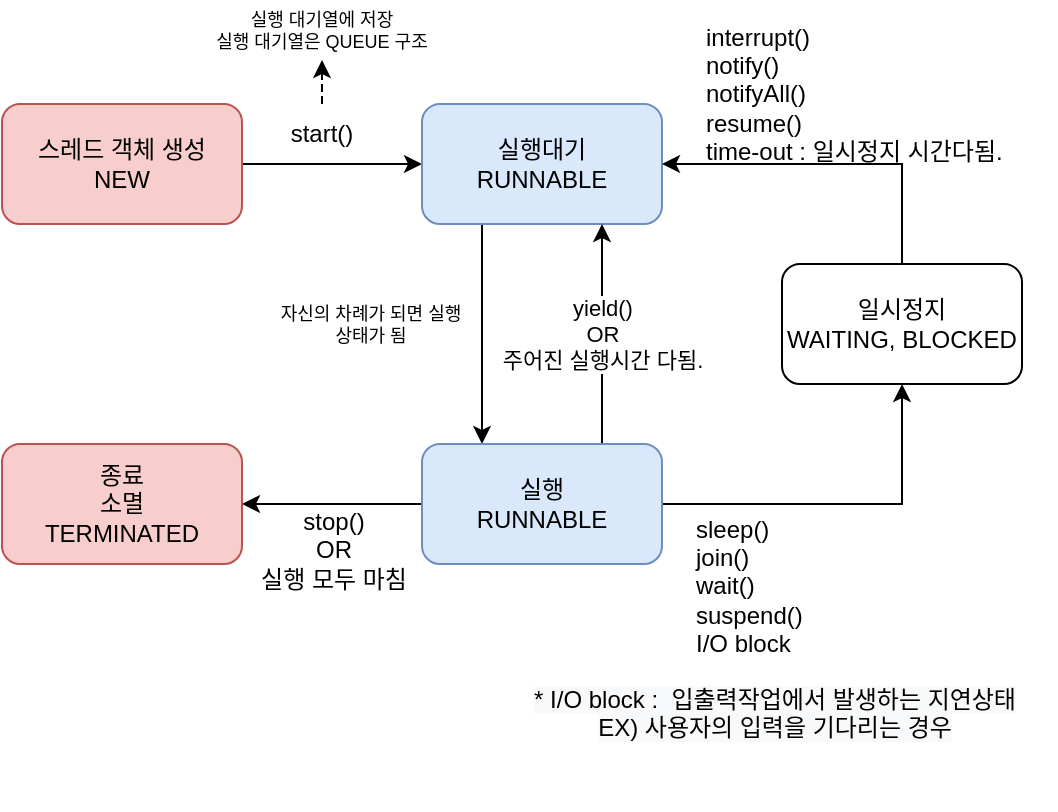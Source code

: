 <mxfile version="15.6.8" type="github">
  <diagram id="qTan8aYv9SdgYgfNz9hJ" name="Page-1">
    <mxGraphModel dx="904" dy="435" grid="0" gridSize="10" guides="1" tooltips="1" connect="1" arrows="1" fold="1" page="1" pageScale="1" pageWidth="827" pageHeight="1169" math="0" shadow="0">
      <root>
        <mxCell id="0" />
        <mxCell id="1" parent="0" />
        <mxCell id="BVaIcda5pK7n5WSCqfQQ-6" style="edgeStyle=orthogonalEdgeStyle;rounded=0;orthogonalLoop=1;jettySize=auto;html=1;exitX=1;exitY=0.5;exitDx=0;exitDy=0;entryX=0;entryY=0.5;entryDx=0;entryDy=0;" edge="1" parent="1" source="BVaIcda5pK7n5WSCqfQQ-1" target="BVaIcda5pK7n5WSCqfQQ-2">
          <mxGeometry relative="1" as="geometry" />
        </mxCell>
        <mxCell id="BVaIcda5pK7n5WSCqfQQ-1" value="스레드 객체 생성&lt;br&gt;NEW" style="rounded=1;whiteSpace=wrap;html=1;fillColor=#f8cecc;strokeColor=#b85450;" vertex="1" parent="1">
          <mxGeometry x="50" y="150" width="120" height="60" as="geometry" />
        </mxCell>
        <mxCell id="BVaIcda5pK7n5WSCqfQQ-7" style="edgeStyle=orthogonalEdgeStyle;rounded=0;orthogonalLoop=1;jettySize=auto;html=1;exitX=0.25;exitY=1;exitDx=0;exitDy=0;entryX=0.25;entryY=0;entryDx=0;entryDy=0;" edge="1" parent="1" source="BVaIcda5pK7n5WSCqfQQ-2" target="BVaIcda5pK7n5WSCqfQQ-4">
          <mxGeometry relative="1" as="geometry" />
        </mxCell>
        <mxCell id="BVaIcda5pK7n5WSCqfQQ-2" value="실행대기&lt;br&gt;RUNNABLE" style="rounded=1;whiteSpace=wrap;html=1;fillColor=#dae8fc;strokeColor=#6c8ebf;" vertex="1" parent="1">
          <mxGeometry x="260" y="150" width="120" height="60" as="geometry" />
        </mxCell>
        <mxCell id="BVaIcda5pK7n5WSCqfQQ-9" style="edgeStyle=orthogonalEdgeStyle;rounded=0;orthogonalLoop=1;jettySize=auto;html=1;exitX=0.5;exitY=0;exitDx=0;exitDy=0;entryX=1;entryY=0.5;entryDx=0;entryDy=0;" edge="1" parent="1" source="BVaIcda5pK7n5WSCqfQQ-3" target="BVaIcda5pK7n5WSCqfQQ-2">
          <mxGeometry relative="1" as="geometry" />
        </mxCell>
        <mxCell id="BVaIcda5pK7n5WSCqfQQ-3" value="일시정지&lt;br&gt;WAITING, BLOCKED" style="rounded=1;whiteSpace=wrap;html=1;" vertex="1" parent="1">
          <mxGeometry x="440" y="230" width="120" height="60" as="geometry" />
        </mxCell>
        <mxCell id="BVaIcda5pK7n5WSCqfQQ-8" value="yield()&lt;br&gt;OR&lt;br&gt;주어진 실행시간 다됨." style="edgeStyle=orthogonalEdgeStyle;rounded=0;orthogonalLoop=1;jettySize=auto;html=1;exitX=0.75;exitY=0;exitDx=0;exitDy=0;entryX=0.75;entryY=1;entryDx=0;entryDy=0;" edge="1" parent="1" source="BVaIcda5pK7n5WSCqfQQ-4" target="BVaIcda5pK7n5WSCqfQQ-2">
          <mxGeometry relative="1" as="geometry" />
        </mxCell>
        <mxCell id="BVaIcda5pK7n5WSCqfQQ-10" style="edgeStyle=orthogonalEdgeStyle;rounded=0;orthogonalLoop=1;jettySize=auto;html=1;exitX=1;exitY=0.5;exitDx=0;exitDy=0;entryX=0.5;entryY=1;entryDx=0;entryDy=0;" edge="1" parent="1" source="BVaIcda5pK7n5WSCqfQQ-4" target="BVaIcda5pK7n5WSCqfQQ-3">
          <mxGeometry relative="1" as="geometry" />
        </mxCell>
        <mxCell id="BVaIcda5pK7n5WSCqfQQ-11" style="edgeStyle=orthogonalEdgeStyle;rounded=0;orthogonalLoop=1;jettySize=auto;html=1;exitX=0;exitY=0.5;exitDx=0;exitDy=0;entryX=1;entryY=0.5;entryDx=0;entryDy=0;" edge="1" parent="1" source="BVaIcda5pK7n5WSCqfQQ-4" target="BVaIcda5pK7n5WSCqfQQ-5">
          <mxGeometry relative="1" as="geometry" />
        </mxCell>
        <mxCell id="BVaIcda5pK7n5WSCqfQQ-4" value="실행&lt;br&gt;RUNNABLE" style="rounded=1;whiteSpace=wrap;html=1;fillColor=#dae8fc;strokeColor=#6c8ebf;" vertex="1" parent="1">
          <mxGeometry x="260" y="320" width="120" height="60" as="geometry" />
        </mxCell>
        <mxCell id="BVaIcda5pK7n5WSCqfQQ-5" value="종료&lt;br&gt;소멸&lt;br&gt;TERMINATED" style="rounded=1;whiteSpace=wrap;html=1;fillColor=#f8cecc;strokeColor=#b85450;" vertex="1" parent="1">
          <mxGeometry x="50" y="320" width="120" height="60" as="geometry" />
        </mxCell>
        <mxCell id="BVaIcda5pK7n5WSCqfQQ-18" style="edgeStyle=orthogonalEdgeStyle;rounded=0;orthogonalLoop=1;jettySize=auto;html=1;exitX=0.5;exitY=0;exitDx=0;exitDy=0;fontSize=9;dashed=1;" edge="1" parent="1" source="BVaIcda5pK7n5WSCqfQQ-12" target="BVaIcda5pK7n5WSCqfQQ-17">
          <mxGeometry relative="1" as="geometry" />
        </mxCell>
        <mxCell id="BVaIcda5pK7n5WSCqfQQ-12" value="start()" style="text;html=1;strokeColor=none;fillColor=none;align=center;verticalAlign=middle;whiteSpace=wrap;rounded=0;" vertex="1" parent="1">
          <mxGeometry x="180" y="150" width="60" height="30" as="geometry" />
        </mxCell>
        <mxCell id="BVaIcda5pK7n5WSCqfQQ-13" value="interrupt()&lt;br&gt;notify()&lt;br&gt;notifyAll()&lt;br&gt;resume()&lt;br&gt;time-out : 일시정지 시간다됨." style="text;html=1;strokeColor=none;fillColor=none;align=left;verticalAlign=middle;whiteSpace=wrap;rounded=0;" vertex="1" parent="1">
          <mxGeometry x="400" y="130" width="177" height="30" as="geometry" />
        </mxCell>
        <mxCell id="BVaIcda5pK7n5WSCqfQQ-14" value="sleep()&lt;br&gt;join()&lt;br&gt;wait()&lt;br&gt;suspend()&lt;br&gt;I/O block" style="text;html=1;strokeColor=none;fillColor=none;align=left;verticalAlign=middle;whiteSpace=wrap;rounded=0;" vertex="1" parent="1">
          <mxGeometry x="395" y="376" width="60" height="30" as="geometry" />
        </mxCell>
        <mxCell id="BVaIcda5pK7n5WSCqfQQ-15" value="stop()&lt;br&gt;OR&lt;br&gt;실행 모두 마침" style="text;html=1;strokeColor=none;fillColor=none;align=center;verticalAlign=middle;whiteSpace=wrap;rounded=0;" vertex="1" parent="1">
          <mxGeometry x="172" y="358" width="88" height="30" as="geometry" />
        </mxCell>
        <mxCell id="BVaIcda5pK7n5WSCqfQQ-17" value="실행 대기열에 저장&lt;br style=&quot;font-size: 9px;&quot;&gt;실행 대기열은 QUEUE 구조" style="text;html=1;strokeColor=none;fillColor=none;align=center;verticalAlign=middle;whiteSpace=wrap;rounded=0;fontSize=9;" vertex="1" parent="1">
          <mxGeometry x="117" y="98" width="186" height="30" as="geometry" />
        </mxCell>
        <mxCell id="BVaIcda5pK7n5WSCqfQQ-19" value="자신의 차례가 되면 실행상태가 됨" style="text;html=1;strokeColor=none;fillColor=none;align=center;verticalAlign=middle;whiteSpace=wrap;rounded=0;fontSize=9;" vertex="1" parent="1">
          <mxGeometry x="185" y="245" width="99" height="30" as="geometry" />
        </mxCell>
        <mxCell id="BVaIcda5pK7n5WSCqfQQ-22" value="&lt;span style=&quot;color: rgb(0, 0, 0); font-family: helvetica; font-size: 12px; font-style: normal; font-weight: 400; letter-spacing: normal; text-indent: 0px; text-transform: none; word-spacing: 0px; background-color: rgb(248, 249, 250); display: inline; float: none;&quot;&gt;* I/O block :&amp;nbsp; 입출력작업에서 발생하는 지연상태&lt;br&gt;EX)&amp;nbsp;사용자의 입력을 기다리는 경우&lt;br&gt;&lt;/span&gt;" style="text;whiteSpace=wrap;html=1;fontSize=9;align=center;" vertex="1" parent="1">
          <mxGeometry x="303" y="434" width="267" height="69" as="geometry" />
        </mxCell>
      </root>
    </mxGraphModel>
  </diagram>
</mxfile>
